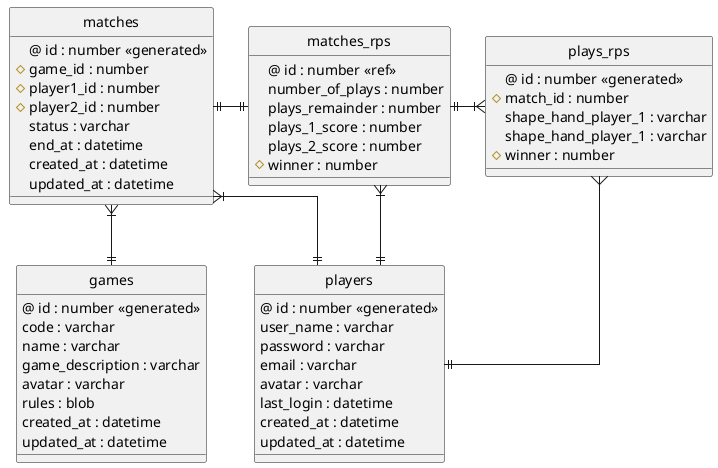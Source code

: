 @startuml
hide circle

skinparam linetype ortho

entity "players"{
    @ id : number <<generated>>
    user_name : varchar
    password : varchar
    email : varchar
    avatar : varchar
    last_login : datetime
    created_at : datetime
    updated_at : datetime
}

entity "games" {
    @ id : number <<generated>>
    code : varchar
    name : varchar
    game_description : varchar
    avatar : varchar
    rules : blob
    created_at : datetime
    updated_at : datetime
}

entity "matches" {
    @ id : number <<generated>>
    # game_id : number
    # player1_id : number
    # player2_id : number
    status : varchar
    end_at : datetime
    created_at : datetime
    updated_at : datetime
}

entity "matches_rps" {
    @ id : number <<ref>>
    number_of_plays : number
    plays_remainder : number
    plays_1_score : number
    plays_2_score : number
    # winner : number
}

entity "plays_rps" {
    @ id : number <<generated>>
    # match_id : number
    shape_hand_player_1 : varchar
    shape_hand_player_1 : varchar
    # winner : number
}


"matches" }|--|| "players"
"matches" }|--|| "games"
"matches" ||-|| "matches_rps"
"matches_rps" ||-|{"plays_rps"
"matches_rps" }|--|| "players"
"plays_rps" }--|| "players"
@enduml